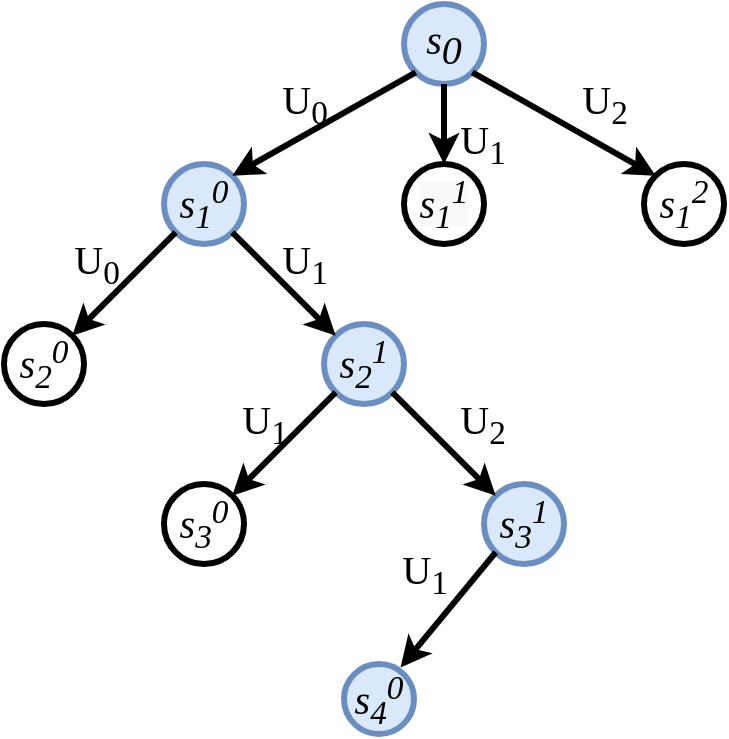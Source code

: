 <mxfile compressed="false" version="16.5.1" type="device">
  <diagram id="VvMH3T0tFOWls1TtlWHI" name="Page-1">
    <mxGraphModel dx="1102" dy="937" grid="1" gridSize="10" guides="1" tooltips="1" connect="1" arrows="1" fold="1" page="1" pageScale="1" pageWidth="827" pageHeight="1169" math="0" shadow="0">
      <root>
        <mxCell id="0" />
        <mxCell id="1" parent="0" />
        <mxCell id="SCEBDnn7HksAOEmNl1ou-2" value="&lt;i style=&quot;font-size: 20px;&quot;&gt;&lt;font face=&quot;Times New Roman&quot; style=&quot;font-size: 20px;&quot;&gt;s&lt;sub style=&quot;font-size: 20px;&quot;&gt;0&lt;/sub&gt;&lt;/font&gt;&lt;/i&gt;" style="ellipse;whiteSpace=wrap;html=1;aspect=fixed;strokeWidth=3;fontSize=20;fillColor=#dae8fc;strokeColor=#6c8ebf;" parent="1" vertex="1">
          <mxGeometry x="424" y="220" width="40" height="40" as="geometry" />
        </mxCell>
        <mxCell id="SCEBDnn7HksAOEmNl1ou-3" value="&lt;i style=&quot;font-size: 20px&quot;&gt;&lt;font face=&quot;Times New Roman&quot; style=&quot;font-size: 20px&quot;&gt;s&lt;sub&gt;1&lt;/sub&gt;&lt;sup&gt;0&lt;/sup&gt;&lt;/font&gt;&lt;/i&gt;" style="ellipse;whiteSpace=wrap;html=1;aspect=fixed;strokeWidth=3;fontSize=20;fillColor=#dae8fc;strokeColor=#6c8ebf;" parent="1" vertex="1">
          <mxGeometry x="304" y="300" width="40" height="40" as="geometry" />
        </mxCell>
        <mxCell id="SCEBDnn7HksAOEmNl1ou-4" value="&lt;i&gt;&lt;font face=&quot;Times New Roman&quot;&gt;s&lt;sub&gt;1&lt;/sub&gt;&lt;sup&gt;2&lt;/sup&gt;&lt;/font&gt;&lt;/i&gt;" style="ellipse;whiteSpace=wrap;html=1;aspect=fixed;strokeWidth=3;fontSize=20;" parent="1" vertex="1">
          <mxGeometry x="544" y="300" width="40" height="40" as="geometry" />
        </mxCell>
        <mxCell id="SCEBDnn7HksAOEmNl1ou-5" value="&lt;i style=&quot;color: rgb(0 , 0 , 0) ; font-family: &amp;#34;helvetica&amp;#34; ; font-size: 20px ; font-weight: 400 ; letter-spacing: normal ; text-align: center ; text-indent: 0px ; text-transform: none ; word-spacing: 0px ; background-color: rgb(248 , 249 , 250)&quot;&gt;&lt;font face=&quot;Times New Roman&quot; style=&quot;font-size: 20px&quot;&gt;s&lt;sub&gt;1&lt;/sub&gt;&lt;sup&gt;1&lt;/sup&gt;&lt;/font&gt;&lt;/i&gt;" style="ellipse;whiteSpace=wrap;html=1;aspect=fixed;strokeWidth=3;fontSize=20;" parent="1" vertex="1">
          <mxGeometry x="424" y="300" width="40" height="40" as="geometry" />
        </mxCell>
        <mxCell id="SCEBDnn7HksAOEmNl1ou-7" value="&lt;font face=&quot;Times New Roman&quot; style=&quot;font-size: 20px&quot;&gt;U&lt;sub&gt;1&lt;/sub&gt;&lt;/font&gt;" style="text;html=1;align=center;verticalAlign=middle;resizable=0;points=[];autosize=1;strokeColor=none;strokeWidth=3;fontSize=20;" parent="1" vertex="1">
          <mxGeometry x="443" y="270" width="40" height="40" as="geometry" />
        </mxCell>
        <mxCell id="SCEBDnn7HksAOEmNl1ou-8" value="" style="endArrow=classic;html=1;exitX=0.5;exitY=1;exitDx=0;exitDy=0;strokeWidth=3;fontSize=20;" parent="1" source="SCEBDnn7HksAOEmNl1ou-2" target="SCEBDnn7HksAOEmNl1ou-5" edge="1">
          <mxGeometry width="50" height="50" relative="1" as="geometry">
            <mxPoint x="674" y="400" as="sourcePoint" />
            <mxPoint x="724" y="350" as="targetPoint" />
          </mxGeometry>
        </mxCell>
        <mxCell id="SCEBDnn7HksAOEmNl1ou-9" value="" style="endArrow=classic;html=1;exitX=0;exitY=1;exitDx=0;exitDy=0;entryX=1;entryY=0;entryDx=0;entryDy=0;fillColor=#FF0000;strokeWidth=3;fontSize=20;" parent="1" source="SCEBDnn7HksAOEmNl1ou-2" target="SCEBDnn7HksAOEmNl1ou-3" edge="1">
          <mxGeometry width="50" height="50" relative="1" as="geometry">
            <mxPoint x="674" y="400" as="sourcePoint" />
            <mxPoint x="724" y="350" as="targetPoint" />
          </mxGeometry>
        </mxCell>
        <mxCell id="SCEBDnn7HksAOEmNl1ou-10" value="" style="endArrow=classic;html=1;exitX=1;exitY=1;exitDx=0;exitDy=0;entryX=0;entryY=0;entryDx=0;entryDy=0;strokeWidth=3;fontSize=20;" parent="1" source="SCEBDnn7HksAOEmNl1ou-2" target="SCEBDnn7HksAOEmNl1ou-4" edge="1">
          <mxGeometry width="50" height="50" relative="1" as="geometry">
            <mxPoint x="674" y="400" as="sourcePoint" />
            <mxPoint x="724" y="350" as="targetPoint" />
          </mxGeometry>
        </mxCell>
        <mxCell id="SCEBDnn7HksAOEmNl1ou-11" value="&lt;font face=&quot;Times New Roman&quot; style=&quot;font-size: 20px&quot;&gt;U&lt;sub&gt;0&lt;/sub&gt;&lt;/font&gt;" style="text;html=1;align=center;verticalAlign=middle;resizable=0;points=[];autosize=1;strokeColor=none;strokeWidth=3;fontSize=20;" parent="1" vertex="1">
          <mxGeometry x="354" y="250" width="40" height="40" as="geometry" />
        </mxCell>
        <mxCell id="SCEBDnn7HksAOEmNl1ou-12" value="&lt;font face=&quot;Times New Roman&quot; style=&quot;font-size: 20px&quot;&gt;U&lt;sub&gt;2&lt;/sub&gt;&lt;/font&gt;" style="text;html=1;align=center;verticalAlign=middle;resizable=0;points=[];autosize=1;strokeColor=none;strokeWidth=3;fontSize=20;" parent="1" vertex="1">
          <mxGeometry x="504" y="250" width="40" height="40" as="geometry" />
        </mxCell>
        <mxCell id="SCEBDnn7HksAOEmNl1ou-13" value="&lt;i style=&quot;font-size: 20px&quot;&gt;&lt;font face=&quot;Times New Roman&quot; style=&quot;font-size: 20px&quot;&gt;s&lt;sub&gt;2&lt;/sub&gt;&lt;sup&gt;0&lt;/sup&gt;&lt;/font&gt;&lt;/i&gt;" style="ellipse;whiteSpace=wrap;html=1;aspect=fixed;strokeWidth=3;fontSize=20;" parent="1" vertex="1">
          <mxGeometry x="224" y="380" width="40" height="40" as="geometry" />
        </mxCell>
        <mxCell id="SCEBDnn7HksAOEmNl1ou-14" value="&lt;i style=&quot;font-size: 20px&quot;&gt;&lt;font face=&quot;Times New Roman&quot; style=&quot;font-size: 20px&quot;&gt;s&lt;sub&gt;2&lt;/sub&gt;&lt;sup&gt;1&lt;/sup&gt;&lt;/font&gt;&lt;/i&gt;" style="ellipse;whiteSpace=wrap;html=1;aspect=fixed;strokeWidth=3;fontSize=20;fillColor=#dae8fc;strokeColor=#6c8ebf;" parent="1" vertex="1">
          <mxGeometry x="384" y="380" width="40" height="40" as="geometry" />
        </mxCell>
        <mxCell id="SCEBDnn7HksAOEmNl1ou-15" value="" style="endArrow=classic;html=1;exitX=0;exitY=1;exitDx=0;exitDy=0;entryX=1;entryY=0;entryDx=0;entryDy=0;strokeWidth=3;fontSize=20;" parent="1" source="SCEBDnn7HksAOEmNl1ou-3" target="SCEBDnn7HksAOEmNl1ou-13" edge="1">
          <mxGeometry width="50" height="50" relative="1" as="geometry">
            <mxPoint x="674" y="400" as="sourcePoint" />
            <mxPoint x="724" y="350" as="targetPoint" />
          </mxGeometry>
        </mxCell>
        <mxCell id="SCEBDnn7HksAOEmNl1ou-16" value="" style="endArrow=classic;html=1;exitX=1;exitY=1;exitDx=0;exitDy=0;entryX=0;entryY=0;entryDx=0;entryDy=0;strokeWidth=3;fontSize=20;" parent="1" source="SCEBDnn7HksAOEmNl1ou-3" target="SCEBDnn7HksAOEmNl1ou-14" edge="1">
          <mxGeometry width="50" height="50" relative="1" as="geometry">
            <mxPoint x="674" y="400" as="sourcePoint" />
            <mxPoint x="724" y="350" as="targetPoint" />
          </mxGeometry>
        </mxCell>
        <mxCell id="SCEBDnn7HksAOEmNl1ou-17" value="&lt;font face=&quot;Times New Roman&quot; style=&quot;font-size: 20px&quot;&gt;U&lt;sub&gt;0&lt;/sub&gt;&lt;/font&gt;" style="text;html=1;align=center;verticalAlign=middle;resizable=0;points=[];autosize=1;strokeColor=none;strokeWidth=3;fontSize=20;" parent="1" vertex="1">
          <mxGeometry x="250" y="330" width="40" height="40" as="geometry" />
        </mxCell>
        <mxCell id="SCEBDnn7HksAOEmNl1ou-18" value="&lt;font face=&quot;Times New Roman&quot; style=&quot;font-size: 20px&quot;&gt;U&lt;sub&gt;1&lt;/sub&gt;&lt;/font&gt;" style="text;html=1;align=center;verticalAlign=middle;resizable=0;points=[];autosize=1;strokeColor=none;strokeWidth=3;fontSize=20;" parent="1" vertex="1">
          <mxGeometry x="354" y="330" width="40" height="40" as="geometry" />
        </mxCell>
        <mxCell id="SCEBDnn7HksAOEmNl1ou-19" value="&lt;i style=&quot;font-size: 20px&quot;&gt;&lt;font face=&quot;Times New Roman&quot; style=&quot;font-size: 20px&quot;&gt;s&lt;sub&gt;3&lt;/sub&gt;&lt;sup&gt;0&lt;/sup&gt;&lt;/font&gt;&lt;/i&gt;" style="ellipse;whiteSpace=wrap;html=1;aspect=fixed;strokeWidth=3;fontSize=20;" parent="1" vertex="1">
          <mxGeometry x="304" y="460" width="40" height="40" as="geometry" />
        </mxCell>
        <mxCell id="SCEBDnn7HksAOEmNl1ou-20" value="&lt;i style=&quot;font-size: 20px&quot;&gt;&lt;font face=&quot;Times New Roman&quot; style=&quot;font-size: 20px&quot;&gt;s&lt;sub&gt;3&lt;/sub&gt;&lt;sup&gt;1&lt;/sup&gt;&lt;/font&gt;&lt;/i&gt;" style="ellipse;whiteSpace=wrap;html=1;aspect=fixed;strokeWidth=3;fontSize=20;fillColor=#dae8fc;strokeColor=#6c8ebf;" parent="1" vertex="1">
          <mxGeometry x="464" y="460" width="40" height="40" as="geometry" />
        </mxCell>
        <mxCell id="SCEBDnn7HksAOEmNl1ou-21" value="" style="endArrow=classic;html=1;exitX=0;exitY=1;exitDx=0;exitDy=0;entryX=1;entryY=0;entryDx=0;entryDy=0;strokeWidth=3;fontSize=20;" parent="1" source="SCEBDnn7HksAOEmNl1ou-14" target="SCEBDnn7HksAOEmNl1ou-19" edge="1">
          <mxGeometry width="50" height="50" relative="1" as="geometry">
            <mxPoint x="674" y="400" as="sourcePoint" />
            <mxPoint x="724" y="350" as="targetPoint" />
          </mxGeometry>
        </mxCell>
        <mxCell id="SCEBDnn7HksAOEmNl1ou-22" value="" style="endArrow=classic;html=1;exitX=1;exitY=1;exitDx=0;exitDy=0;entryX=0;entryY=0;entryDx=0;entryDy=0;strokeWidth=3;fontSize=20;" parent="1" source="SCEBDnn7HksAOEmNl1ou-14" target="SCEBDnn7HksAOEmNl1ou-20" edge="1">
          <mxGeometry width="50" height="50" relative="1" as="geometry">
            <mxPoint x="674" y="400" as="sourcePoint" />
            <mxPoint x="724" y="350" as="targetPoint" />
          </mxGeometry>
        </mxCell>
        <mxCell id="SCEBDnn7HksAOEmNl1ou-23" value="&lt;font face=&quot;Times New Roman&quot; style=&quot;font-size: 20px&quot;&gt;U&lt;sub&gt;1&lt;/sub&gt;&lt;/font&gt;" style="text;html=1;align=center;verticalAlign=middle;resizable=0;points=[];autosize=1;strokeColor=none;strokeWidth=3;fontSize=20;" parent="1" vertex="1">
          <mxGeometry x="334" y="410" width="40" height="40" as="geometry" />
        </mxCell>
        <mxCell id="SCEBDnn7HksAOEmNl1ou-24" value="&lt;font face=&quot;Times New Roman&quot;&gt;U&lt;sub&gt;2&lt;/sub&gt;&lt;/font&gt;" style="text;html=1;align=center;verticalAlign=middle;resizable=0;points=[];autosize=1;strokeColor=none;strokeWidth=3;fontSize=20;" parent="1" vertex="1">
          <mxGeometry x="443" y="410" width="40" height="40" as="geometry" />
        </mxCell>
        <mxCell id="sO_SUqJRLcBV3mt7vMYh-2" value="&lt;i style=&quot;font-size: 20px&quot;&gt;&lt;font face=&quot;Times New Roman&quot; style=&quot;font-size: 20px&quot;&gt;s&lt;sub&gt;4&lt;/sub&gt;&lt;sup&gt;0&lt;/sup&gt;&lt;/font&gt;&lt;/i&gt;" style="ellipse;whiteSpace=wrap;html=1;aspect=fixed;strokeWidth=3;fontSize=20;fillColor=#dae8fc;strokeColor=#6c8ebf;" vertex="1" parent="1">
          <mxGeometry x="394" y="550" width="35" height="35" as="geometry" />
        </mxCell>
        <mxCell id="sO_SUqJRLcBV3mt7vMYh-7" value="" style="endArrow=classic;html=1;entryX=1;entryY=0;entryDx=0;entryDy=0;strokeWidth=3;fontSize=20;exitX=0;exitY=1;exitDx=0;exitDy=0;" edge="1" parent="1" source="SCEBDnn7HksAOEmNl1ou-20">
          <mxGeometry width="50" height="50" relative="1" as="geometry">
            <mxPoint x="474" y="490" as="sourcePoint" />
            <mxPoint x="422.282" y="551.718" as="targetPoint" />
          </mxGeometry>
        </mxCell>
        <mxCell id="sO_SUqJRLcBV3mt7vMYh-10" value="&lt;font face=&quot;Times New Roman&quot; style=&quot;font-size: 20px&quot;&gt;U&lt;sub&gt;1&lt;/sub&gt;&lt;/font&gt;" style="text;html=1;align=center;verticalAlign=middle;resizable=0;points=[];autosize=1;strokeColor=none;strokeWidth=3;fontSize=20;" vertex="1" parent="1">
          <mxGeometry x="414" y="485" width="40" height="40" as="geometry" />
        </mxCell>
      </root>
    </mxGraphModel>
  </diagram>
</mxfile>
